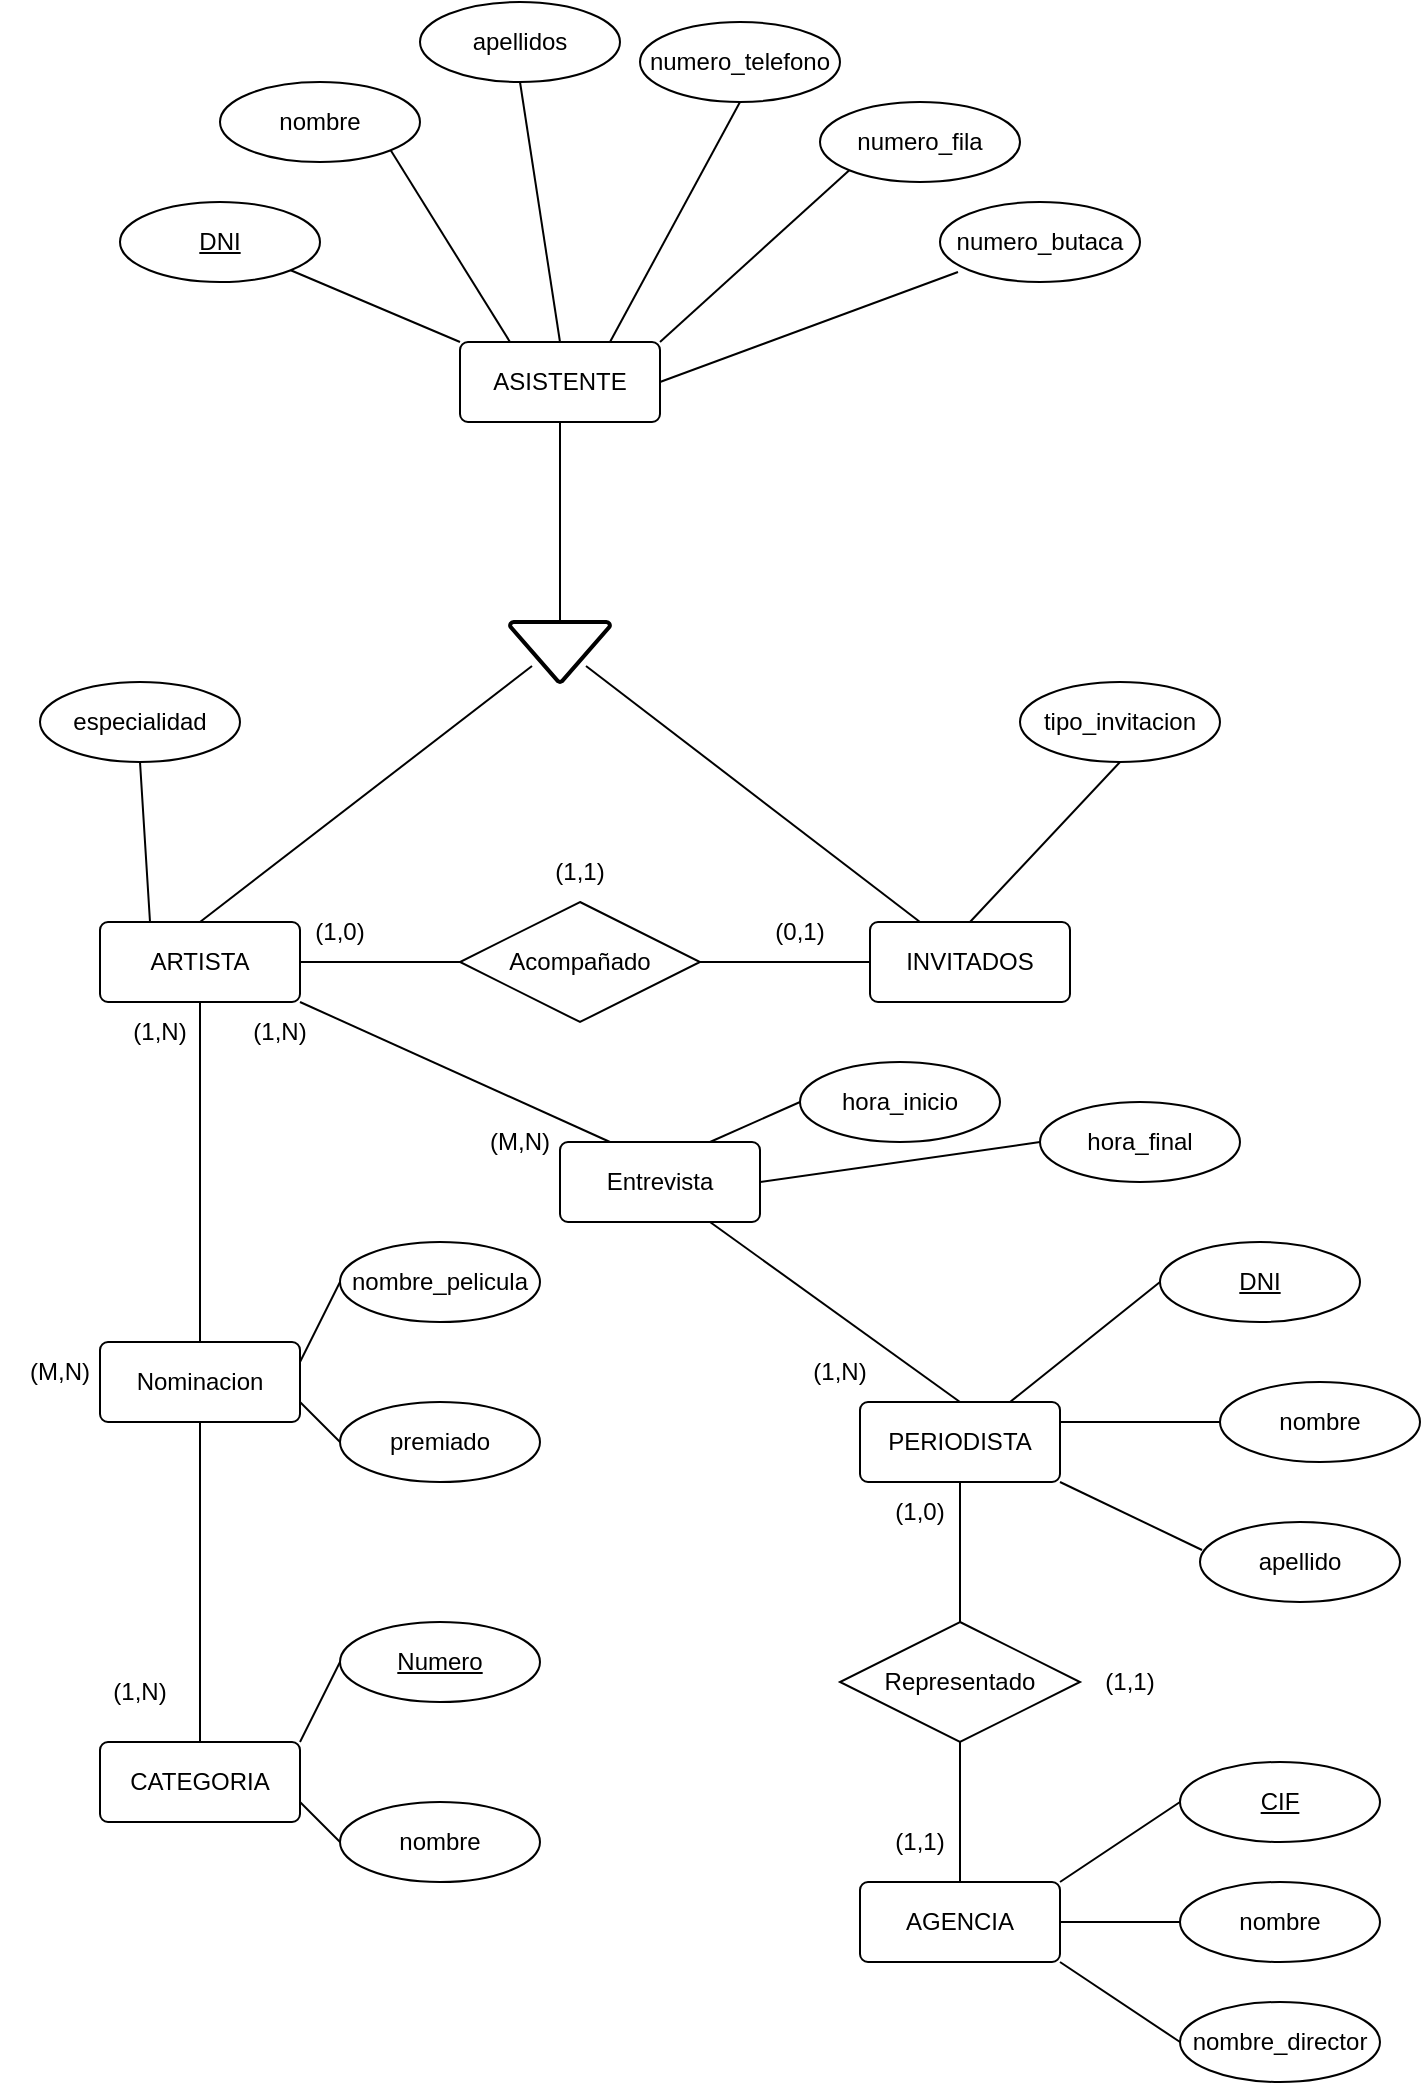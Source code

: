 <mxfile version="24.2.7" type="device">
  <diagram name="Página-1" id="vGMJMfCiz5ane4Lkr1d_">
    <mxGraphModel dx="1710" dy="458" grid="1" gridSize="10" guides="1" tooltips="1" connect="1" arrows="1" fold="1" page="1" pageScale="1" pageWidth="850" pageHeight="1100" math="0" shadow="0">
      <root>
        <mxCell id="0" />
        <mxCell id="1" parent="0" />
        <mxCell id="T0Ru6RhKg-Qo77RO8tYE-1" value="ASISTENTE" style="rounded=1;arcSize=10;whiteSpace=wrap;html=1;align=center;" parent="1" vertex="1">
          <mxGeometry x="220" y="190" width="100" height="40" as="geometry" />
        </mxCell>
        <mxCell id="T0Ru6RhKg-Qo77RO8tYE-3" value="DNI" style="ellipse;whiteSpace=wrap;html=1;align=center;fontStyle=4;" parent="1" vertex="1">
          <mxGeometry x="50" y="120" width="100" height="40" as="geometry" />
        </mxCell>
        <mxCell id="T0Ru6RhKg-Qo77RO8tYE-4" value="nombre" style="ellipse;whiteSpace=wrap;html=1;align=center;" parent="1" vertex="1">
          <mxGeometry x="100" y="60" width="100" height="40" as="geometry" />
        </mxCell>
        <mxCell id="T0Ru6RhKg-Qo77RO8tYE-6" value="apellidos" style="ellipse;whiteSpace=wrap;html=1;align=center;" parent="1" vertex="1">
          <mxGeometry x="200" y="20" width="100" height="40" as="geometry" />
        </mxCell>
        <mxCell id="T0Ru6RhKg-Qo77RO8tYE-7" value="numero_telefono" style="ellipse;whiteSpace=wrap;html=1;align=center;" parent="1" vertex="1">
          <mxGeometry x="310" y="30" width="100" height="40" as="geometry" />
        </mxCell>
        <mxCell id="T0Ru6RhKg-Qo77RO8tYE-8" value="numero_fila" style="ellipse;whiteSpace=wrap;html=1;align=center;" parent="1" vertex="1">
          <mxGeometry x="400" y="70" width="100" height="40" as="geometry" />
        </mxCell>
        <mxCell id="T0Ru6RhKg-Qo77RO8tYE-9" value="numero_butaca" style="ellipse;whiteSpace=wrap;html=1;align=center;" parent="1" vertex="1">
          <mxGeometry x="460" y="120" width="100" height="40" as="geometry" />
        </mxCell>
        <mxCell id="T0Ru6RhKg-Qo77RO8tYE-10" value="" style="endArrow=none;html=1;rounded=0;exitX=1;exitY=1;exitDx=0;exitDy=0;entryX=0;entryY=0;entryDx=0;entryDy=0;" parent="1" source="T0Ru6RhKg-Qo77RO8tYE-3" target="T0Ru6RhKg-Qo77RO8tYE-1" edge="1">
          <mxGeometry relative="1" as="geometry">
            <mxPoint x="220" y="180" as="sourcePoint" />
            <mxPoint x="380" y="180" as="targetPoint" />
          </mxGeometry>
        </mxCell>
        <mxCell id="T0Ru6RhKg-Qo77RO8tYE-11" value="" style="endArrow=none;html=1;rounded=0;exitX=1;exitY=1;exitDx=0;exitDy=0;entryX=0.25;entryY=0;entryDx=0;entryDy=0;" parent="1" source="T0Ru6RhKg-Qo77RO8tYE-4" target="T0Ru6RhKg-Qo77RO8tYE-1" edge="1">
          <mxGeometry relative="1" as="geometry">
            <mxPoint x="145" y="164" as="sourcePoint" />
            <mxPoint x="230" y="210" as="targetPoint" />
          </mxGeometry>
        </mxCell>
        <mxCell id="T0Ru6RhKg-Qo77RO8tYE-12" value="" style="endArrow=none;html=1;rounded=0;exitX=0.5;exitY=1;exitDx=0;exitDy=0;entryX=0.5;entryY=0;entryDx=0;entryDy=0;" parent="1" source="T0Ru6RhKg-Qo77RO8tYE-6" target="T0Ru6RhKg-Qo77RO8tYE-1" edge="1">
          <mxGeometry relative="1" as="geometry">
            <mxPoint x="195" y="104" as="sourcePoint" />
            <mxPoint x="255" y="210" as="targetPoint" />
          </mxGeometry>
        </mxCell>
        <mxCell id="T0Ru6RhKg-Qo77RO8tYE-13" value="" style="endArrow=none;html=1;rounded=0;exitX=0.5;exitY=1;exitDx=0;exitDy=0;entryX=0.75;entryY=0;entryDx=0;entryDy=0;" parent="1" source="T0Ru6RhKg-Qo77RO8tYE-7" target="T0Ru6RhKg-Qo77RO8tYE-1" edge="1">
          <mxGeometry relative="1" as="geometry">
            <mxPoint x="205" y="114" as="sourcePoint" />
            <mxPoint x="265" y="220" as="targetPoint" />
          </mxGeometry>
        </mxCell>
        <mxCell id="T0Ru6RhKg-Qo77RO8tYE-14" value="" style="endArrow=none;html=1;rounded=0;exitX=0;exitY=1;exitDx=0;exitDy=0;entryX=1;entryY=0;entryDx=0;entryDy=0;" parent="1" source="T0Ru6RhKg-Qo77RO8tYE-8" target="T0Ru6RhKg-Qo77RO8tYE-1" edge="1">
          <mxGeometry relative="1" as="geometry">
            <mxPoint x="215" y="124" as="sourcePoint" />
            <mxPoint x="275" y="230" as="targetPoint" />
          </mxGeometry>
        </mxCell>
        <mxCell id="T0Ru6RhKg-Qo77RO8tYE-15" value="" style="endArrow=none;html=1;rounded=0;exitX=0.09;exitY=0.875;exitDx=0;exitDy=0;entryX=1;entryY=0.5;entryDx=0;entryDy=0;exitPerimeter=0;" parent="1" source="T0Ru6RhKg-Qo77RO8tYE-9" target="T0Ru6RhKg-Qo77RO8tYE-1" edge="1">
          <mxGeometry relative="1" as="geometry">
            <mxPoint x="225" y="134" as="sourcePoint" />
            <mxPoint x="285" y="240" as="targetPoint" />
          </mxGeometry>
        </mxCell>
        <mxCell id="T0Ru6RhKg-Qo77RO8tYE-16" value="" style="strokeWidth=2;html=1;shape=mxgraph.flowchart.merge_or_storage;whiteSpace=wrap;" parent="1" vertex="1">
          <mxGeometry x="245" y="330" width="50" height="30" as="geometry" />
        </mxCell>
        <mxCell id="T0Ru6RhKg-Qo77RO8tYE-17" value="ARTISTA" style="rounded=1;arcSize=10;whiteSpace=wrap;html=1;align=center;" parent="1" vertex="1">
          <mxGeometry x="40" y="480" width="100" height="40" as="geometry" />
        </mxCell>
        <mxCell id="T0Ru6RhKg-Qo77RO8tYE-18" value="INVITADOS" style="rounded=1;arcSize=10;whiteSpace=wrap;html=1;align=center;" parent="1" vertex="1">
          <mxGeometry x="425" y="480" width="100" height="40" as="geometry" />
        </mxCell>
        <mxCell id="T0Ru6RhKg-Qo77RO8tYE-19" value="" style="endArrow=none;html=1;rounded=0;exitX=0.5;exitY=1;exitDx=0;exitDy=0;entryX=0.5;entryY=0;entryDx=0;entryDy=0;entryPerimeter=0;" parent="1" source="T0Ru6RhKg-Qo77RO8tYE-1" target="T0Ru6RhKg-Qo77RO8tYE-16" edge="1">
          <mxGeometry relative="1" as="geometry">
            <mxPoint x="220" y="330" as="sourcePoint" />
            <mxPoint x="380" y="330" as="targetPoint" />
          </mxGeometry>
        </mxCell>
        <mxCell id="T0Ru6RhKg-Qo77RO8tYE-21" value="tipo_invitacion" style="ellipse;whiteSpace=wrap;html=1;align=center;" parent="1" vertex="1">
          <mxGeometry x="500" y="360" width="100" height="40" as="geometry" />
        </mxCell>
        <mxCell id="T0Ru6RhKg-Qo77RO8tYE-23" value="" style="endArrow=none;html=1;rounded=0;exitX=0.5;exitY=1;exitDx=0;exitDy=0;entryX=0.5;entryY=0;entryDx=0;entryDy=0;" parent="1" source="T0Ru6RhKg-Qo77RO8tYE-21" target="T0Ru6RhKg-Qo77RO8tYE-18" edge="1">
          <mxGeometry relative="1" as="geometry">
            <mxPoint x="479" y="165" as="sourcePoint" />
            <mxPoint x="330" y="220" as="targetPoint" />
          </mxGeometry>
        </mxCell>
        <mxCell id="T0Ru6RhKg-Qo77RO8tYE-27" value="" style="endArrow=none;html=1;rounded=0;exitX=0.76;exitY=0.733;exitDx=0;exitDy=0;entryX=0.25;entryY=0;entryDx=0;entryDy=0;exitPerimeter=0;" parent="1" source="T0Ru6RhKg-Qo77RO8tYE-16" target="T0Ru6RhKg-Qo77RO8tYE-18" edge="1">
          <mxGeometry relative="1" as="geometry">
            <mxPoint x="535" y="404" as="sourcePoint" />
            <mxPoint x="460" y="490" as="targetPoint" />
          </mxGeometry>
        </mxCell>
        <mxCell id="T0Ru6RhKg-Qo77RO8tYE-28" value="" style="endArrow=none;html=1;rounded=0;exitX=0.22;exitY=0.733;exitDx=0;exitDy=0;entryX=0.5;entryY=0;entryDx=0;entryDy=0;exitPerimeter=0;" parent="1" source="T0Ru6RhKg-Qo77RO8tYE-16" target="T0Ru6RhKg-Qo77RO8tYE-17" edge="1">
          <mxGeometry relative="1" as="geometry">
            <mxPoint x="545" y="414" as="sourcePoint" />
            <mxPoint x="470" y="500" as="targetPoint" />
          </mxGeometry>
        </mxCell>
        <mxCell id="T0Ru6RhKg-Qo77RO8tYE-33" value="especialidad" style="ellipse;whiteSpace=wrap;html=1;align=center;" parent="1" vertex="1">
          <mxGeometry x="10" y="360" width="100" height="40" as="geometry" />
        </mxCell>
        <mxCell id="T0Ru6RhKg-Qo77RO8tYE-34" value="" style="endArrow=none;html=1;rounded=0;exitX=0.5;exitY=1;exitDx=0;exitDy=0;entryX=0.25;entryY=0;entryDx=0;entryDy=0;" parent="1" source="T0Ru6RhKg-Qo77RO8tYE-33" target="T0Ru6RhKg-Qo77RO8tYE-17" edge="1">
          <mxGeometry relative="1" as="geometry">
            <mxPoint x="535" y="404" as="sourcePoint" />
            <mxPoint x="460" y="490" as="targetPoint" />
          </mxGeometry>
        </mxCell>
        <mxCell id="T0Ru6RhKg-Qo77RO8tYE-36" value="Acompañado" style="shape=rhombus;perimeter=rhombusPerimeter;whiteSpace=wrap;html=1;align=center;" parent="1" vertex="1">
          <mxGeometry x="220" y="470" width="120" height="60" as="geometry" />
        </mxCell>
        <mxCell id="T0Ru6RhKg-Qo77RO8tYE-37" value="" style="endArrow=none;html=1;rounded=0;exitX=1;exitY=0.5;exitDx=0;exitDy=0;entryX=0;entryY=0.75;entryDx=0;entryDy=0;" parent="1" source="T0Ru6RhKg-Qo77RO8tYE-36" target="T0Ru6RhKg-Qo77RO8tYE-18" edge="1">
          <mxGeometry relative="1" as="geometry">
            <mxPoint x="220" y="490" as="sourcePoint" />
            <mxPoint x="380" y="490" as="targetPoint" />
            <Array as="points">
              <mxPoint x="425" y="500" />
            </Array>
          </mxGeometry>
        </mxCell>
        <mxCell id="T0Ru6RhKg-Qo77RO8tYE-39" value="" style="endArrow=none;html=1;rounded=0;exitX=1;exitY=0.5;exitDx=0;exitDy=0;entryX=0;entryY=0.5;entryDx=0;entryDy=0;" parent="1" source="T0Ru6RhKg-Qo77RO8tYE-17" target="T0Ru6RhKg-Qo77RO8tYE-36" edge="1">
          <mxGeometry relative="1" as="geometry">
            <mxPoint x="220" y="490" as="sourcePoint" />
            <mxPoint x="380" y="490" as="targetPoint" />
          </mxGeometry>
        </mxCell>
        <mxCell id="T0Ru6RhKg-Qo77RO8tYE-40" value="CATEGORIA" style="rounded=1;arcSize=10;whiteSpace=wrap;html=1;align=center;" parent="1" vertex="1">
          <mxGeometry x="40" y="890" width="100" height="40" as="geometry" />
        </mxCell>
        <mxCell id="T0Ru6RhKg-Qo77RO8tYE-42" value="Numero" style="ellipse;whiteSpace=wrap;html=1;align=center;fontStyle=4;" parent="1" vertex="1">
          <mxGeometry x="160" y="830" width="100" height="40" as="geometry" />
        </mxCell>
        <mxCell id="T0Ru6RhKg-Qo77RO8tYE-43" value="" style="endArrow=none;html=1;rounded=0;exitX=0.5;exitY=1;exitDx=0;exitDy=0;entryX=0.5;entryY=0;entryDx=0;entryDy=0;" parent="1" source="T0Ru6RhKg-Qo77RO8tYE-17" target="T0Ru6RhKg-Qo77RO8tYE-48" edge="1">
          <mxGeometry relative="1" as="geometry">
            <mxPoint x="220" y="690" as="sourcePoint" />
            <mxPoint x="90" y="650" as="targetPoint" />
          </mxGeometry>
        </mxCell>
        <mxCell id="T0Ru6RhKg-Qo77RO8tYE-44" value="" style="endArrow=none;html=1;rounded=0;exitX=0.5;exitY=1;exitDx=0;exitDy=0;entryX=0.5;entryY=0;entryDx=0;entryDy=0;" parent="1" source="T0Ru6RhKg-Qo77RO8tYE-48" target="T0Ru6RhKg-Qo77RO8tYE-40" edge="1">
          <mxGeometry relative="1" as="geometry">
            <mxPoint x="90" y="710" as="sourcePoint" />
            <mxPoint x="100" y="660" as="targetPoint" />
          </mxGeometry>
        </mxCell>
        <mxCell id="T0Ru6RhKg-Qo77RO8tYE-45" value="nombre" style="ellipse;whiteSpace=wrap;html=1;align=center;" parent="1" vertex="1">
          <mxGeometry x="160" y="920" width="100" height="40" as="geometry" />
        </mxCell>
        <mxCell id="T0Ru6RhKg-Qo77RO8tYE-46" value="" style="endArrow=none;html=1;rounded=0;entryX=0;entryY=0.5;entryDx=0;entryDy=0;exitX=1;exitY=0;exitDx=0;exitDy=0;" parent="1" source="T0Ru6RhKg-Qo77RO8tYE-40" target="T0Ru6RhKg-Qo77RO8tYE-42" edge="1">
          <mxGeometry relative="1" as="geometry">
            <mxPoint x="220" y="770" as="sourcePoint" />
            <mxPoint x="380" y="770" as="targetPoint" />
          </mxGeometry>
        </mxCell>
        <mxCell id="T0Ru6RhKg-Qo77RO8tYE-47" value="" style="endArrow=none;html=1;rounded=0;entryX=0;entryY=0.5;entryDx=0;entryDy=0;exitX=1;exitY=0.75;exitDx=0;exitDy=0;" parent="1" source="T0Ru6RhKg-Qo77RO8tYE-40" target="T0Ru6RhKg-Qo77RO8tYE-45" edge="1">
          <mxGeometry relative="1" as="geometry">
            <mxPoint x="150" y="900" as="sourcePoint" />
            <mxPoint x="220" y="860" as="targetPoint" />
          </mxGeometry>
        </mxCell>
        <mxCell id="T0Ru6RhKg-Qo77RO8tYE-48" value="Nominacion" style="rounded=1;arcSize=10;whiteSpace=wrap;html=1;align=center;" parent="1" vertex="1">
          <mxGeometry x="40" y="690" width="100" height="40" as="geometry" />
        </mxCell>
        <mxCell id="T0Ru6RhKg-Qo77RO8tYE-49" value="nombre_pelicula" style="ellipse;whiteSpace=wrap;html=1;align=center;" parent="1" vertex="1">
          <mxGeometry x="160" y="640" width="100" height="40" as="geometry" />
        </mxCell>
        <mxCell id="T0Ru6RhKg-Qo77RO8tYE-50" value="premiado" style="ellipse;whiteSpace=wrap;html=1;align=center;" parent="1" vertex="1">
          <mxGeometry x="160" y="720" width="100" height="40" as="geometry" />
        </mxCell>
        <mxCell id="T0Ru6RhKg-Qo77RO8tYE-51" value="" style="endArrow=none;html=1;rounded=0;entryX=0;entryY=0.5;entryDx=0;entryDy=0;exitX=1;exitY=0.25;exitDx=0;exitDy=0;" parent="1" source="T0Ru6RhKg-Qo77RO8tYE-48" target="T0Ru6RhKg-Qo77RO8tYE-49" edge="1">
          <mxGeometry relative="1" as="geometry">
            <mxPoint x="150" y="900" as="sourcePoint" />
            <mxPoint x="220" y="860" as="targetPoint" />
          </mxGeometry>
        </mxCell>
        <mxCell id="T0Ru6RhKg-Qo77RO8tYE-52" value="" style="endArrow=none;html=1;rounded=0;entryX=0;entryY=0.5;entryDx=0;entryDy=0;exitX=1;exitY=0.75;exitDx=0;exitDy=0;" parent="1" source="T0Ru6RhKg-Qo77RO8tYE-48" target="T0Ru6RhKg-Qo77RO8tYE-50" edge="1">
          <mxGeometry relative="1" as="geometry">
            <mxPoint x="150" y="710" as="sourcePoint" />
            <mxPoint x="220" y="690" as="targetPoint" />
          </mxGeometry>
        </mxCell>
        <mxCell id="T0Ru6RhKg-Qo77RO8tYE-53" value="PERIODISTA" style="rounded=1;arcSize=10;whiteSpace=wrap;html=1;align=center;" parent="1" vertex="1">
          <mxGeometry x="420" y="720" width="100" height="40" as="geometry" />
        </mxCell>
        <mxCell id="T0Ru6RhKg-Qo77RO8tYE-55" value="" style="endArrow=none;html=1;rounded=0;exitX=1;exitY=1;exitDx=0;exitDy=0;entryX=0.25;entryY=0;entryDx=0;entryDy=0;" parent="1" source="T0Ru6RhKg-Qo77RO8tYE-17" target="T0Ru6RhKg-Qo77RO8tYE-57" edge="1">
          <mxGeometry relative="1" as="geometry">
            <mxPoint x="210" y="680" as="sourcePoint" />
            <mxPoint x="310" y="615" as="targetPoint" />
          </mxGeometry>
        </mxCell>
        <mxCell id="T0Ru6RhKg-Qo77RO8tYE-56" value="" style="endArrow=none;html=1;rounded=0;entryX=0.5;entryY=0;entryDx=0;entryDy=0;exitX=0.75;exitY=1;exitDx=0;exitDy=0;" parent="1" source="T0Ru6RhKg-Qo77RO8tYE-57" target="T0Ru6RhKg-Qo77RO8tYE-53" edge="1">
          <mxGeometry relative="1" as="geometry">
            <mxPoint x="390" y="650" as="sourcePoint" />
            <mxPoint x="395" y="655" as="targetPoint" />
          </mxGeometry>
        </mxCell>
        <mxCell id="T0Ru6RhKg-Qo77RO8tYE-57" value="Entrevista" style="rounded=1;arcSize=10;whiteSpace=wrap;html=1;align=center;" parent="1" vertex="1">
          <mxGeometry x="270" y="590" width="100" height="40" as="geometry" />
        </mxCell>
        <mxCell id="T0Ru6RhKg-Qo77RO8tYE-58" value="AGENCIA" style="rounded=1;arcSize=10;whiteSpace=wrap;html=1;align=center;" parent="1" vertex="1">
          <mxGeometry x="420" y="960" width="100" height="40" as="geometry" />
        </mxCell>
        <mxCell id="T0Ru6RhKg-Qo77RO8tYE-59" value="Representado" style="shape=rhombus;perimeter=rhombusPerimeter;whiteSpace=wrap;html=1;align=center;" parent="1" vertex="1">
          <mxGeometry x="410" y="830" width="120" height="60" as="geometry" />
        </mxCell>
        <mxCell id="T0Ru6RhKg-Qo77RO8tYE-60" value="" style="endArrow=none;html=1;rounded=0;entryX=0.5;entryY=1;entryDx=0;entryDy=0;exitX=0.5;exitY=0;exitDx=0;exitDy=0;" parent="1" source="T0Ru6RhKg-Qo77RO8tYE-59" target="T0Ru6RhKg-Qo77RO8tYE-53" edge="1">
          <mxGeometry relative="1" as="geometry">
            <mxPoint x="210" y="880" as="sourcePoint" />
            <mxPoint x="370" y="880" as="targetPoint" />
          </mxGeometry>
        </mxCell>
        <mxCell id="T0Ru6RhKg-Qo77RO8tYE-61" value="" style="endArrow=none;html=1;rounded=0;entryX=0.5;entryY=1;entryDx=0;entryDy=0;exitX=0.5;exitY=0;exitDx=0;exitDy=0;" parent="1" source="T0Ru6RhKg-Qo77RO8tYE-58" target="T0Ru6RhKg-Qo77RO8tYE-59" edge="1">
          <mxGeometry relative="1" as="geometry">
            <mxPoint x="480" y="1007" as="sourcePoint" />
            <mxPoint x="480" y="770" as="targetPoint" />
          </mxGeometry>
        </mxCell>
        <mxCell id="T0Ru6RhKg-Qo77RO8tYE-62" value="DNI" style="ellipse;whiteSpace=wrap;html=1;align=center;fontStyle=4;" parent="1" vertex="1">
          <mxGeometry x="570" y="640" width="100" height="40" as="geometry" />
        </mxCell>
        <mxCell id="T0Ru6RhKg-Qo77RO8tYE-63" value="nombre" style="ellipse;whiteSpace=wrap;html=1;align=center;" parent="1" vertex="1">
          <mxGeometry x="600" y="710" width="100" height="40" as="geometry" />
        </mxCell>
        <mxCell id="T0Ru6RhKg-Qo77RO8tYE-64" value="apellido" style="ellipse;whiteSpace=wrap;html=1;align=center;" parent="1" vertex="1">
          <mxGeometry x="590" y="780" width="100" height="40" as="geometry" />
        </mxCell>
        <mxCell id="T0Ru6RhKg-Qo77RO8tYE-65" value="" style="endArrow=none;html=1;rounded=0;entryX=0;entryY=0.5;entryDx=0;entryDy=0;exitX=0.75;exitY=0;exitDx=0;exitDy=0;" parent="1" source="T0Ru6RhKg-Qo77RO8tYE-53" target="T0Ru6RhKg-Qo77RO8tYE-62" edge="1">
          <mxGeometry relative="1" as="geometry">
            <mxPoint x="200" y="850" as="sourcePoint" />
            <mxPoint x="360" y="850" as="targetPoint" />
          </mxGeometry>
        </mxCell>
        <mxCell id="T0Ru6RhKg-Qo77RO8tYE-66" value="" style="endArrow=none;html=1;rounded=0;entryX=0;entryY=0.5;entryDx=0;entryDy=0;exitX=1;exitY=0.25;exitDx=0;exitDy=0;" parent="1" source="T0Ru6RhKg-Qo77RO8tYE-53" target="T0Ru6RhKg-Qo77RO8tYE-63" edge="1">
          <mxGeometry relative="1" as="geometry">
            <mxPoint x="505" y="730" as="sourcePoint" />
            <mxPoint x="580" y="670" as="targetPoint" />
          </mxGeometry>
        </mxCell>
        <mxCell id="T0Ru6RhKg-Qo77RO8tYE-67" value="" style="endArrow=none;html=1;rounded=0;entryX=0.01;entryY=0.35;entryDx=0;entryDy=0;exitX=1;exitY=1;exitDx=0;exitDy=0;entryPerimeter=0;" parent="1" source="T0Ru6RhKg-Qo77RO8tYE-53" target="T0Ru6RhKg-Qo77RO8tYE-64" edge="1">
          <mxGeometry relative="1" as="geometry">
            <mxPoint x="515" y="740" as="sourcePoint" />
            <mxPoint x="590" y="680" as="targetPoint" />
          </mxGeometry>
        </mxCell>
        <mxCell id="T0Ru6RhKg-Qo77RO8tYE-68" value="hora_inicio" style="ellipse;whiteSpace=wrap;html=1;align=center;" parent="1" vertex="1">
          <mxGeometry x="390" y="550" width="100" height="40" as="geometry" />
        </mxCell>
        <mxCell id="T0Ru6RhKg-Qo77RO8tYE-69" value="hora_final" style="ellipse;whiteSpace=wrap;html=1;align=center;" parent="1" vertex="1">
          <mxGeometry x="510" y="570" width="100" height="40" as="geometry" />
        </mxCell>
        <mxCell id="T0Ru6RhKg-Qo77RO8tYE-70" value="" style="endArrow=none;html=1;rounded=0;entryX=0;entryY=0.5;entryDx=0;entryDy=0;exitX=0.75;exitY=0;exitDx=0;exitDy=0;" parent="1" source="T0Ru6RhKg-Qo77RO8tYE-57" target="T0Ru6RhKg-Qo77RO8tYE-68" edge="1">
          <mxGeometry relative="1" as="geometry">
            <mxPoint x="200" y="690" as="sourcePoint" />
            <mxPoint x="360" y="690" as="targetPoint" />
          </mxGeometry>
        </mxCell>
        <mxCell id="T0Ru6RhKg-Qo77RO8tYE-71" value="" style="endArrow=none;html=1;rounded=0;entryX=0;entryY=0.5;entryDx=0;entryDy=0;exitX=1;exitY=0.5;exitDx=0;exitDy=0;" parent="1" source="T0Ru6RhKg-Qo77RO8tYE-57" target="T0Ru6RhKg-Qo77RO8tYE-69" edge="1">
          <mxGeometry relative="1" as="geometry">
            <mxPoint x="355" y="600" as="sourcePoint" />
            <mxPoint x="420" y="560" as="targetPoint" />
          </mxGeometry>
        </mxCell>
        <mxCell id="T0Ru6RhKg-Qo77RO8tYE-72" value="CIF" style="ellipse;whiteSpace=wrap;html=1;align=center;fontStyle=4;" parent="1" vertex="1">
          <mxGeometry x="580" y="900" width="100" height="40" as="geometry" />
        </mxCell>
        <mxCell id="T0Ru6RhKg-Qo77RO8tYE-73" value="nombre" style="ellipse;whiteSpace=wrap;html=1;align=center;" parent="1" vertex="1">
          <mxGeometry x="580" y="960" width="100" height="40" as="geometry" />
        </mxCell>
        <mxCell id="T0Ru6RhKg-Qo77RO8tYE-74" value="nombre_director" style="ellipse;whiteSpace=wrap;html=1;align=center;" parent="1" vertex="1">
          <mxGeometry x="580" y="1020" width="100" height="40" as="geometry" />
        </mxCell>
        <mxCell id="T0Ru6RhKg-Qo77RO8tYE-75" value="" style="endArrow=none;html=1;rounded=0;entryX=0;entryY=0.5;entryDx=0;entryDy=0;exitX=1;exitY=0;exitDx=0;exitDy=0;" parent="1" source="T0Ru6RhKg-Qo77RO8tYE-58" target="T0Ru6RhKg-Qo77RO8tYE-72" edge="1">
          <mxGeometry relative="1" as="geometry">
            <mxPoint x="468.5" y="940" as="sourcePoint" />
            <mxPoint x="551.5" y="892" as="targetPoint" />
          </mxGeometry>
        </mxCell>
        <mxCell id="T0Ru6RhKg-Qo77RO8tYE-76" value="" style="endArrow=none;html=1;rounded=0;entryX=0;entryY=0.5;entryDx=0;entryDy=0;exitX=1;exitY=0.5;exitDx=0;exitDy=0;" parent="1" source="T0Ru6RhKg-Qo77RO8tYE-58" target="T0Ru6RhKg-Qo77RO8tYE-73" edge="1">
          <mxGeometry relative="1" as="geometry">
            <mxPoint x="530" y="970" as="sourcePoint" />
            <mxPoint x="590" y="930" as="targetPoint" />
          </mxGeometry>
        </mxCell>
        <mxCell id="T0Ru6RhKg-Qo77RO8tYE-77" value="" style="endArrow=none;html=1;rounded=0;exitX=1;exitY=1;exitDx=0;exitDy=0;entryX=0;entryY=0.5;entryDx=0;entryDy=0;" parent="1" source="T0Ru6RhKg-Qo77RO8tYE-58" target="T0Ru6RhKg-Qo77RO8tYE-74" edge="1">
          <mxGeometry relative="1" as="geometry">
            <mxPoint x="530" y="990" as="sourcePoint" />
            <mxPoint x="588" y="1050" as="targetPoint" />
          </mxGeometry>
        </mxCell>
        <mxCell id="OFc2ShFPUDdQ5lbmkQPo-1" value="(1,0)" style="text;html=1;align=center;verticalAlign=middle;whiteSpace=wrap;rounded=0;" parent="1" vertex="1">
          <mxGeometry x="130" y="470" width="60" height="30" as="geometry" />
        </mxCell>
        <mxCell id="OFc2ShFPUDdQ5lbmkQPo-2" value="(0,1)" style="text;html=1;align=center;verticalAlign=middle;whiteSpace=wrap;rounded=0;" parent="1" vertex="1">
          <mxGeometry x="360" y="470" width="60" height="30" as="geometry" />
        </mxCell>
        <mxCell id="OFc2ShFPUDdQ5lbmkQPo-3" value="(1,1)" style="text;html=1;align=center;verticalAlign=middle;whiteSpace=wrap;rounded=0;" parent="1" vertex="1">
          <mxGeometry x="250" y="440" width="60" height="30" as="geometry" />
        </mxCell>
        <mxCell id="fWn6GiMgsZn3oeqxygOX-1" value="(1,N)" style="text;html=1;align=center;verticalAlign=middle;whiteSpace=wrap;rounded=0;" vertex="1" parent="1">
          <mxGeometry x="40" y="520" width="60" height="30" as="geometry" />
        </mxCell>
        <mxCell id="fWn6GiMgsZn3oeqxygOX-3" value="(1,N)" style="text;html=1;align=center;verticalAlign=middle;whiteSpace=wrap;rounded=0;" vertex="1" parent="1">
          <mxGeometry x="30" y="850" width="60" height="30" as="geometry" />
        </mxCell>
        <mxCell id="fWn6GiMgsZn3oeqxygOX-4" value="(M,N)" style="text;html=1;align=center;verticalAlign=middle;whiteSpace=wrap;rounded=0;" vertex="1" parent="1">
          <mxGeometry x="-10" y="690" width="60" height="30" as="geometry" />
        </mxCell>
        <mxCell id="fWn6GiMgsZn3oeqxygOX-5" value="(1,N)" style="text;html=1;align=center;verticalAlign=middle;whiteSpace=wrap;rounded=0;" vertex="1" parent="1">
          <mxGeometry x="100" y="520" width="60" height="30" as="geometry" />
        </mxCell>
        <mxCell id="fWn6GiMgsZn3oeqxygOX-6" value="(M,N)" style="text;html=1;align=center;verticalAlign=middle;whiteSpace=wrap;rounded=0;" vertex="1" parent="1">
          <mxGeometry x="220" y="575" width="60" height="30" as="geometry" />
        </mxCell>
        <mxCell id="fWn6GiMgsZn3oeqxygOX-7" value="(1,N)" style="text;html=1;align=center;verticalAlign=middle;whiteSpace=wrap;rounded=0;" vertex="1" parent="1">
          <mxGeometry x="380" y="690" width="60" height="30" as="geometry" />
        </mxCell>
        <mxCell id="fWn6GiMgsZn3oeqxygOX-8" value="(1,0)" style="text;html=1;align=center;verticalAlign=middle;whiteSpace=wrap;rounded=0;" vertex="1" parent="1">
          <mxGeometry x="420" y="760" width="60" height="30" as="geometry" />
        </mxCell>
        <mxCell id="fWn6GiMgsZn3oeqxygOX-9" value="(1,1)" style="text;html=1;align=center;verticalAlign=middle;whiteSpace=wrap;rounded=0;" vertex="1" parent="1">
          <mxGeometry x="420" y="925" width="60" height="30" as="geometry" />
        </mxCell>
        <mxCell id="fWn6GiMgsZn3oeqxygOX-10" value="(1,1)" style="text;html=1;align=center;verticalAlign=middle;whiteSpace=wrap;rounded=0;" vertex="1" parent="1">
          <mxGeometry x="525" y="845" width="60" height="30" as="geometry" />
        </mxCell>
      </root>
    </mxGraphModel>
  </diagram>
</mxfile>

